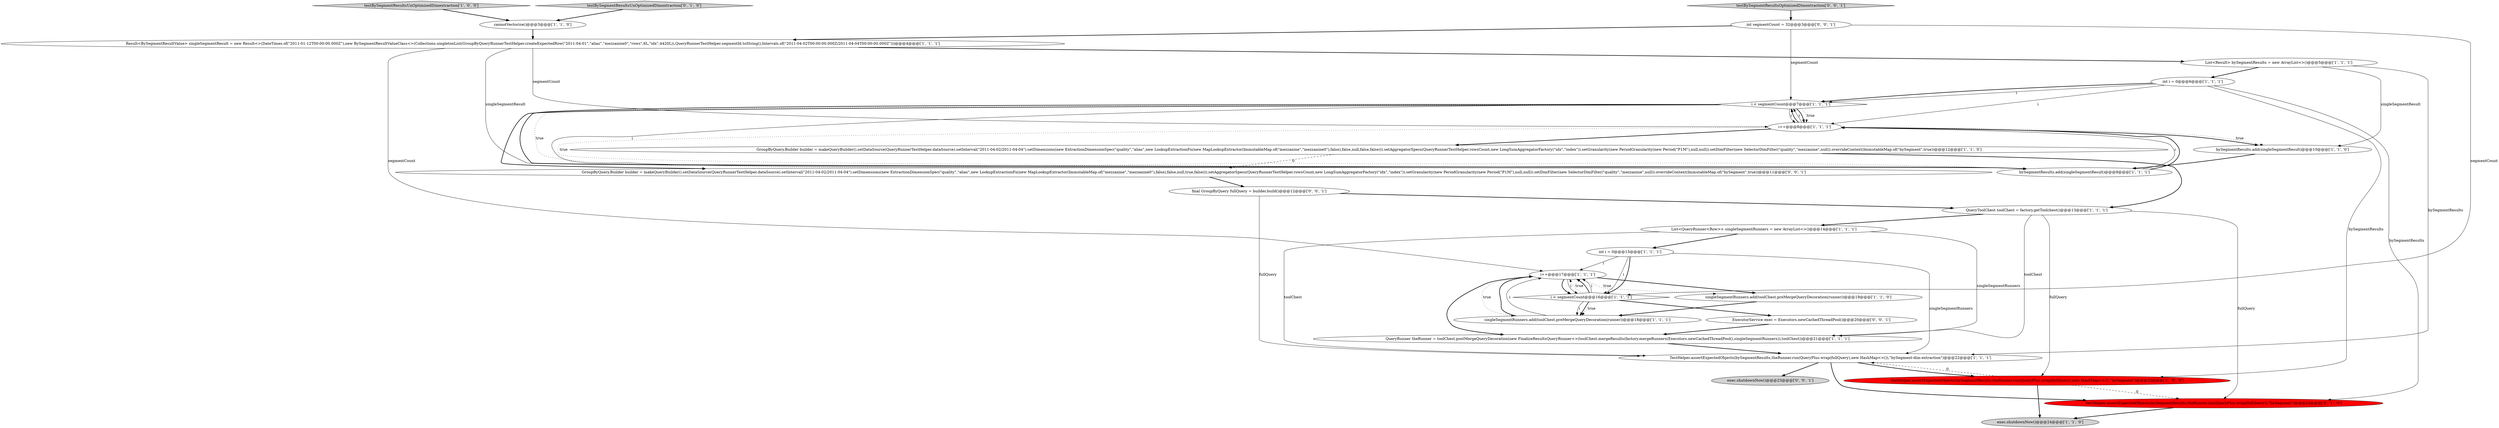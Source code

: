 digraph {
2 [style = filled, label = "i++@@@17@@@['1', '1', '1']", fillcolor = white, shape = ellipse image = "AAA0AAABBB1BBB"];
25 [style = filled, label = "GroupByQuery.Builder builder = makeQueryBuilder().setDataSource(QueryRunnerTestHelper.dataSource).setInterval(\"2011-04-02/2011-04-04\").setDimensions(new ExtractionDimensionSpec(\"quality\",\"alias\",new LookupExtractionFn(new MapLookupExtractor(ImmutableMap.of(\"mezzanine\",\"mezzanine0\"),false),false,null,true,false))).setAggregatorSpecs(QueryRunnerTestHelper.rowsCount,new LongSumAggregatorFactory(\"idx\",\"index\")).setGranularity(new PeriodGranularity(new Period(\"P1M\"),null,null)).setDimFilter(new SelectorDimFilter(\"quality\",\"mezzanine\",null)).overrideContext(ImmutableMap.of(\"bySegment\",true))@@@11@@@['0', '0', '1']", fillcolor = white, shape = ellipse image = "AAA0AAABBB3BBB"];
16 [style = filled, label = "int i = 0@@@15@@@['1', '1', '1']", fillcolor = white, shape = ellipse image = "AAA0AAABBB1BBB"];
10 [style = filled, label = "QueryRunner theRunner = toolChest.postMergeQueryDecoration(new FinalizeResultsQueryRunner<>(toolChest.mergeResults(factory.mergeRunners(Executors.newCachedThreadPool(),singleSegmentRunners)),toolChest))@@@21@@@['1', '1', '1']", fillcolor = white, shape = ellipse image = "AAA0AAABBB1BBB"];
18 [style = filled, label = "exec.shutdownNow()@@@24@@@['1', '1', '0']", fillcolor = lightgray, shape = ellipse image = "AAA0AAABBB1BBB"];
3 [style = filled, label = "singleSegmentRunners.add(toolChest.preMergeQueryDecoration(runner))@@@19@@@['1', '1', '0']", fillcolor = white, shape = ellipse image = "AAA0AAABBB1BBB"];
6 [style = filled, label = "List<Result> bySegmentResults = new ArrayList<>()@@@5@@@['1', '1', '1']", fillcolor = white, shape = ellipse image = "AAA0AAABBB1BBB"];
23 [style = filled, label = "ExecutorService exec = Executors.newCachedThreadPool()@@@20@@@['0', '0', '1']", fillcolor = white, shape = ellipse image = "AAA0AAABBB3BBB"];
20 [style = filled, label = "List<QueryRunner<Row>> singleSegmentRunners = new ArrayList<>()@@@14@@@['1', '1', '1']", fillcolor = white, shape = ellipse image = "AAA0AAABBB1BBB"];
5 [style = filled, label = "TestHelper.assertExpectedObjects(bySegmentResults,theRunner.run(QueryPlus.wrap(fullQuery),new HashMap<>()),\"bySegment-dim-extraction\")@@@22@@@['1', '1', '1']", fillcolor = white, shape = ellipse image = "AAA0AAABBB1BBB"];
1 [style = filled, label = "GroupByQuery.Builder builder = makeQueryBuilder().setDataSource(QueryRunnerTestHelper.dataSource).setInterval(\"2011-04-02/2011-04-04\").setDimensions(new ExtractionDimensionSpec(\"quality\",\"alias\",new LookupExtractionFn(new MapLookupExtractor(ImmutableMap.of(\"mezzanine\",\"mezzanine0\"),false),false,null,false,false))).setAggregatorSpecs(QueryRunnerTestHelper.rowsCount,new LongSumAggregatorFactory(\"idx\",\"index\")).setGranularity(new PeriodGranularity(new Period(\"P1M\"),null,null)).setDimFilter(new SelectorDimFilter(\"quality\",\"mezzanine\",null)).overrideContext(ImmutableMap.of(\"bySegment\",true))@@@12@@@['1', '1', '0']", fillcolor = white, shape = ellipse image = "AAA0AAABBB1BBB"];
28 [style = filled, label = "int segmentCount = 32@@@3@@@['0', '0', '1']", fillcolor = white, shape = ellipse image = "AAA0AAABBB3BBB"];
15 [style = filled, label = "bySegmentResults.add(singleSegmentResult)@@@10@@@['1', '1', '0']", fillcolor = white, shape = ellipse image = "AAA0AAABBB1BBB"];
12 [style = filled, label = "i < segmentCount@@@16@@@['1', '1', '1']", fillcolor = white, shape = diamond image = "AAA0AAABBB1BBB"];
24 [style = filled, label = "exec.shutdownNow()@@@23@@@['0', '0', '1']", fillcolor = lightgray, shape = ellipse image = "AAA0AAABBB3BBB"];
19 [style = filled, label = "i < segmentCount@@@7@@@['1', '1', '1']", fillcolor = white, shape = diamond image = "AAA0AAABBB1BBB"];
7 [style = filled, label = "QueryToolChest toolChest = factory.getToolchest()@@@13@@@['1', '1', '1']", fillcolor = white, shape = ellipse image = "AAA0AAABBB1BBB"];
17 [style = filled, label = "int i = 0@@@6@@@['1', '1', '1']", fillcolor = white, shape = ellipse image = "AAA0AAABBB1BBB"];
8 [style = filled, label = "i++@@@8@@@['1', '1', '1']", fillcolor = white, shape = ellipse image = "AAA0AAABBB1BBB"];
0 [style = filled, label = "Result<BySegmentResultValue> singleSegmentResult = new Result<>(DateTimes.of(\"2011-01-12T00:00:00.000Z\"),new BySegmentResultValueClass<>(Collections.singletonList(GroupByQueryRunnerTestHelper.createExpectedRow(\"2011-04-01\",\"alias\",\"mezzanine0\",\"rows\",6L,\"idx\",4420L)),QueryRunnerTestHelper.segmentId.toString(),Intervals.of(\"2011-04-02T00:00:00.000Z/2011-04-04T00:00:00.000Z\")))@@@4@@@['1', '1', '1']", fillcolor = white, shape = ellipse image = "AAA0AAABBB1BBB"];
13 [style = filled, label = "TestHelper.assertExpectedObjects(bySegmentResults,theRunner.run(QueryPlus.wrap(fullQuery),new HashMap<>()),\"bySegment\")@@@23@@@['1', '0', '0']", fillcolor = red, shape = ellipse image = "AAA1AAABBB1BBB"];
21 [style = filled, label = "TestHelper.assertExpectedObjects(bySegmentResults,theRunner.run(QueryPlus.wrap(fullQuery)),\"bySegment\")@@@23@@@['0', '1', '0']", fillcolor = red, shape = ellipse image = "AAA1AAABBB2BBB"];
9 [style = filled, label = "cannotVectorize()@@@3@@@['1', '1', '0']", fillcolor = white, shape = ellipse image = "AAA0AAABBB1BBB"];
27 [style = filled, label = "final GroupByQuery fullQuery = builder.build()@@@12@@@['0', '0', '1']", fillcolor = white, shape = ellipse image = "AAA0AAABBB3BBB"];
22 [style = filled, label = "testBySegmentResultsUnOptimizedDimextraction['0', '1', '0']", fillcolor = lightgray, shape = diamond image = "AAA0AAABBB2BBB"];
11 [style = filled, label = "bySegmentResults.add(singleSegmentResult)@@@9@@@['1', '1', '1']", fillcolor = white, shape = ellipse image = "AAA0AAABBB1BBB"];
26 [style = filled, label = "testBySegmentResultsOptimizedDimextraction['0', '0', '1']", fillcolor = lightgray, shape = diamond image = "AAA0AAABBB3BBB"];
4 [style = filled, label = "testBySegmentResultsUnOptimizedDimextraction['1', '0', '0']", fillcolor = lightgray, shape = diamond image = "AAA0AAABBB1BBB"];
14 [style = filled, label = "singleSegmentRunners.add(toolChest.preMergeQueryDecoration(runner))@@@18@@@['1', '1', '1']", fillcolor = white, shape = ellipse image = "AAA0AAABBB1BBB"];
2->3 [style = dotted, label="true"];
6->17 [style = bold, label=""];
4->9 [style = bold, label=""];
13->5 [style = dashed, label="0"];
7->13 [style = solid, label="fullQuery"];
8->15 [style = bold, label=""];
9->0 [style = bold, label=""];
17->19 [style = solid, label="i"];
16->2 [style = solid, label="i"];
0->6 [style = bold, label=""];
8->19 [style = bold, label=""];
2->3 [style = bold, label=""];
3->14 [style = bold, label=""];
22->9 [style = bold, label=""];
12->2 [style = dotted, label="true"];
6->5 [style = solid, label="bySegmentResults"];
8->15 [style = dotted, label="true"];
19->11 [style = bold, label=""];
7->21 [style = solid, label="fullQuery"];
13->21 [style = dashed, label="0"];
7->20 [style = bold, label=""];
17->8 [style = solid, label="i"];
0->2 [style = solid, label="segmentCount"];
2->10 [style = bold, label=""];
12->14 [style = dotted, label="true"];
1->7 [style = bold, label=""];
17->19 [style = bold, label=""];
21->18 [style = bold, label=""];
19->8 [style = bold, label=""];
19->25 [style = bold, label=""];
2->12 [style = bold, label=""];
19->8 [style = dotted, label="true"];
6->15 [style = solid, label="singleSegmentResult"];
8->1 [style = bold, label=""];
5->21 [style = bold, label=""];
28->0 [style = bold, label=""];
25->27 [style = bold, label=""];
12->2 [style = bold, label=""];
28->12 [style = solid, label="segmentCount"];
0->11 [style = solid, label="singleSegmentResult"];
17->13 [style = solid, label="bySegmentResults"];
27->5 [style = solid, label="fullQuery"];
20->10 [style = solid, label="singleSegmentRunners"];
20->16 [style = bold, label=""];
15->11 [style = bold, label=""];
10->5 [style = bold, label=""];
0->8 [style = solid, label="segmentCount"];
16->5 [style = solid, label="singleSegmentRunners"];
12->2 [style = solid, label="i"];
12->14 [style = solid, label="i"];
17->21 [style = solid, label="bySegmentResults"];
7->10 [style = solid, label="toolChest"];
11->8 [style = solid, label="i"];
5->24 [style = bold, label=""];
5->13 [style = bold, label=""];
2->12 [style = solid, label="i"];
27->7 [style = bold, label=""];
19->11 [style = dotted, label="true"];
12->14 [style = bold, label=""];
28->19 [style = solid, label="segmentCount"];
8->19 [style = solid, label="i"];
23->10 [style = bold, label=""];
19->8 [style = solid, label="i"];
8->11 [style = dotted, label="true"];
11->8 [style = bold, label=""];
16->12 [style = solid, label="i"];
2->14 [style = dotted, label="true"];
14->2 [style = bold, label=""];
12->23 [style = bold, label=""];
19->11 [style = solid, label="i"];
26->28 [style = bold, label=""];
20->5 [style = solid, label="toolChest"];
1->25 [style = dashed, label="0"];
16->12 [style = bold, label=""];
14->2 [style = solid, label="i"];
13->18 [style = bold, label=""];
}
